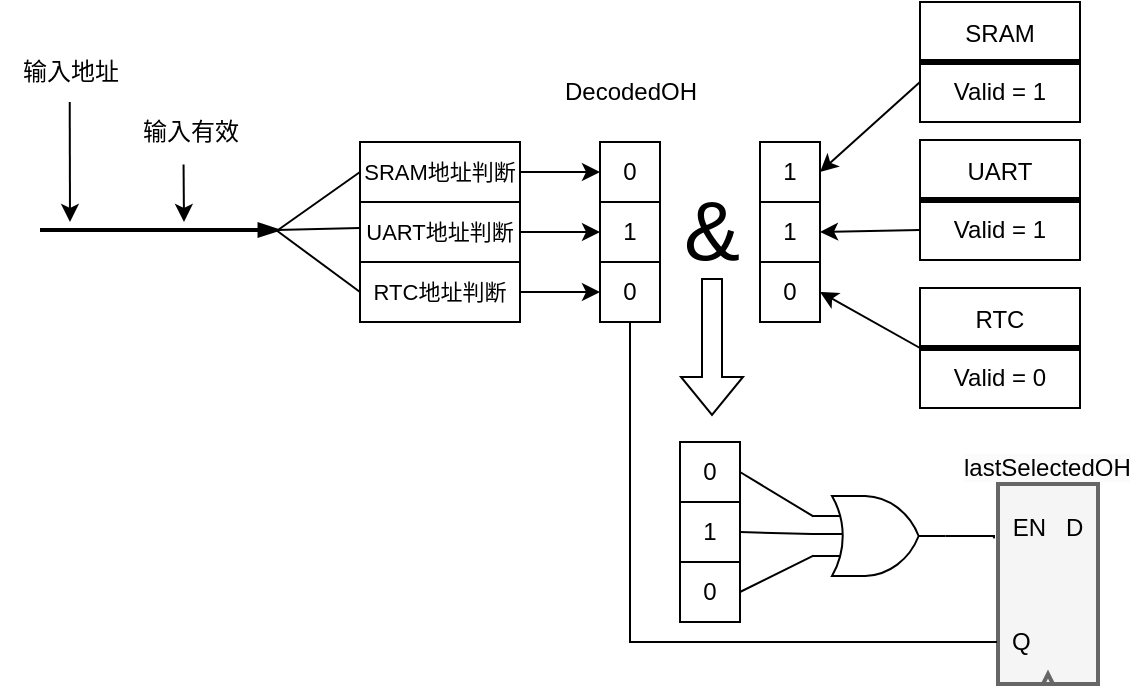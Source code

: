 <mxfile version="24.0.4" type="device">
  <diagram name="Page-1" id="TA9CVMHY5FWePMYo4afT">
    <mxGraphModel dx="988" dy="551" grid="1" gridSize="10" guides="1" tooltips="1" connect="1" arrows="1" fold="1" page="1" pageScale="1" pageWidth="1654" pageHeight="1169" math="0" shadow="0">
      <root>
        <mxCell id="0" />
        <mxCell id="1" parent="0" />
        <mxCell id="GhtTyKHGQYulBSa1IuLZ-1" value="" style="endArrow=blockThin;html=1;rounded=0;endFill=1;strokeWidth=2;" edge="1" parent="1">
          <mxGeometry width="50" height="50" relative="1" as="geometry">
            <mxPoint x="200" y="434" as="sourcePoint" />
            <mxPoint x="320" y="434" as="targetPoint" />
          </mxGeometry>
        </mxCell>
        <mxCell id="GhtTyKHGQYulBSa1IuLZ-2" value="输入地址" style="text;html=1;align=center;verticalAlign=middle;resizable=0;points=[];autosize=1;strokeColor=none;fillColor=none;" vertex="1" parent="1">
          <mxGeometry x="180" y="340" width="70" height="30" as="geometry" />
        </mxCell>
        <mxCell id="GhtTyKHGQYulBSa1IuLZ-3" value="输入有效" style="text;html=1;align=center;verticalAlign=middle;resizable=0;points=[];autosize=1;strokeColor=none;fillColor=none;" vertex="1" parent="1">
          <mxGeometry x="240" y="370" width="70" height="30" as="geometry" />
        </mxCell>
        <mxCell id="GhtTyKHGQYulBSa1IuLZ-4" value="" style="edgeStyle=none;orthogonalLoop=1;jettySize=auto;html=1;rounded=0;" edge="1" parent="1">
          <mxGeometry width="100" relative="1" as="geometry">
            <mxPoint x="214.86" y="370" as="sourcePoint" />
            <mxPoint x="215" y="430" as="targetPoint" />
            <Array as="points" />
          </mxGeometry>
        </mxCell>
        <mxCell id="GhtTyKHGQYulBSa1IuLZ-5" value="" style="edgeStyle=none;orthogonalLoop=1;jettySize=auto;html=1;rounded=0;exitX=0.454;exitY=1.041;exitDx=0;exitDy=0;exitPerimeter=0;" edge="1" parent="1" source="GhtTyKHGQYulBSa1IuLZ-3">
          <mxGeometry width="100" relative="1" as="geometry">
            <mxPoint x="200" y="410" as="sourcePoint" />
            <mxPoint x="272" y="430" as="targetPoint" />
            <Array as="points" />
          </mxGeometry>
        </mxCell>
        <mxCell id="GhtTyKHGQYulBSa1IuLZ-10" value="" style="group" vertex="1" connectable="0" parent="1">
          <mxGeometry x="480" y="390" width="30" height="90" as="geometry" />
        </mxCell>
        <mxCell id="GhtTyKHGQYulBSa1IuLZ-7" value="0" style="whiteSpace=wrap;html=1;" vertex="1" parent="GhtTyKHGQYulBSa1IuLZ-10">
          <mxGeometry width="30" height="30" as="geometry" />
        </mxCell>
        <mxCell id="GhtTyKHGQYulBSa1IuLZ-8" value="1" style="whiteSpace=wrap;html=1;" vertex="1" parent="GhtTyKHGQYulBSa1IuLZ-10">
          <mxGeometry y="30" width="30" height="30" as="geometry" />
        </mxCell>
        <mxCell id="GhtTyKHGQYulBSa1IuLZ-9" value="0" style="whiteSpace=wrap;html=1;" vertex="1" parent="GhtTyKHGQYulBSa1IuLZ-10">
          <mxGeometry y="60" width="30" height="30" as="geometry" />
        </mxCell>
        <mxCell id="GhtTyKHGQYulBSa1IuLZ-11" value="DecodedOH" style="text;html=1;align=center;verticalAlign=middle;resizable=0;points=[];autosize=1;strokeColor=none;fillColor=none;" vertex="1" parent="1">
          <mxGeometry x="450" y="350" width="90" height="30" as="geometry" />
        </mxCell>
        <mxCell id="GhtTyKHGQYulBSa1IuLZ-12" value="&lt;div&gt;SRAM&lt;/div&gt;&lt;div&gt;&lt;br&gt;&lt;/div&gt;&lt;div&gt;Valid = 1&lt;/div&gt;" style="rounded=0;whiteSpace=wrap;html=1;" vertex="1" parent="1">
          <mxGeometry x="640" y="320" width="80" height="60" as="geometry" />
        </mxCell>
        <mxCell id="GhtTyKHGQYulBSa1IuLZ-17" value="" style="endArrow=none;html=1;rounded=0;exitX=0;exitY=0.5;exitDx=0;exitDy=0;entryX=1;entryY=0.5;entryDx=0;entryDy=0;strokeWidth=3;" edge="1" parent="1" source="GhtTyKHGQYulBSa1IuLZ-12" target="GhtTyKHGQYulBSa1IuLZ-12">
          <mxGeometry width="50" height="50" relative="1" as="geometry">
            <mxPoint x="580" y="385" as="sourcePoint" />
            <mxPoint x="630" y="335" as="targetPoint" />
          </mxGeometry>
        </mxCell>
        <mxCell id="GhtTyKHGQYulBSa1IuLZ-21" value="&lt;div&gt;UART&lt;/div&gt;&lt;div&gt;&lt;br&gt;&lt;/div&gt;&lt;div&gt;Valid = 1&lt;/div&gt;" style="rounded=0;whiteSpace=wrap;html=1;" vertex="1" parent="1">
          <mxGeometry x="640" y="389" width="80" height="60" as="geometry" />
        </mxCell>
        <mxCell id="GhtTyKHGQYulBSa1IuLZ-22" value="" style="endArrow=none;html=1;rounded=0;exitX=0;exitY=0.5;exitDx=0;exitDy=0;entryX=1;entryY=0.5;entryDx=0;entryDy=0;strokeWidth=3;" edge="1" parent="1" source="GhtTyKHGQYulBSa1IuLZ-21" target="GhtTyKHGQYulBSa1IuLZ-21">
          <mxGeometry width="50" height="50" relative="1" as="geometry">
            <mxPoint x="580" y="459" as="sourcePoint" />
            <mxPoint x="630" y="409" as="targetPoint" />
          </mxGeometry>
        </mxCell>
        <mxCell id="GhtTyKHGQYulBSa1IuLZ-26" value="&lt;div&gt;RTC&lt;/div&gt;&lt;div&gt;&lt;br&gt;&lt;/div&gt;&lt;div&gt;Valid = 0&lt;/div&gt;" style="rounded=0;whiteSpace=wrap;html=1;" vertex="1" parent="1">
          <mxGeometry x="640" y="463" width="80" height="60" as="geometry" />
        </mxCell>
        <mxCell id="GhtTyKHGQYulBSa1IuLZ-27" value="" style="endArrow=none;html=1;rounded=0;exitX=0;exitY=0.5;exitDx=0;exitDy=0;entryX=1;entryY=0.5;entryDx=0;entryDy=0;strokeWidth=3;" edge="1" parent="1" source="GhtTyKHGQYulBSa1IuLZ-26" target="GhtTyKHGQYulBSa1IuLZ-26">
          <mxGeometry width="50" height="50" relative="1" as="geometry">
            <mxPoint x="580" y="533" as="sourcePoint" />
            <mxPoint x="630" y="483" as="targetPoint" />
          </mxGeometry>
        </mxCell>
        <mxCell id="GhtTyKHGQYulBSa1IuLZ-31" value="" style="group" vertex="1" connectable="0" parent="1">
          <mxGeometry x="560" y="390" width="30" height="90" as="geometry" />
        </mxCell>
        <mxCell id="GhtTyKHGQYulBSa1IuLZ-32" value="1" style="whiteSpace=wrap;html=1;" vertex="1" parent="GhtTyKHGQYulBSa1IuLZ-31">
          <mxGeometry width="30" height="30" as="geometry" />
        </mxCell>
        <mxCell id="GhtTyKHGQYulBSa1IuLZ-33" value="1" style="whiteSpace=wrap;html=1;" vertex="1" parent="GhtTyKHGQYulBSa1IuLZ-31">
          <mxGeometry y="30" width="30" height="30" as="geometry" />
        </mxCell>
        <mxCell id="GhtTyKHGQYulBSa1IuLZ-34" value="0" style="whiteSpace=wrap;html=1;" vertex="1" parent="GhtTyKHGQYulBSa1IuLZ-31">
          <mxGeometry y="60" width="30" height="30" as="geometry" />
        </mxCell>
        <mxCell id="GhtTyKHGQYulBSa1IuLZ-35" value="" style="edgeStyle=none;orthogonalLoop=1;jettySize=auto;html=1;rounded=0;entryX=1;entryY=0.5;entryDx=0;entryDy=0;exitX=0;exitY=0.5;exitDx=0;exitDy=0;" edge="1" parent="1" target="GhtTyKHGQYulBSa1IuLZ-32">
          <mxGeometry width="100" relative="1" as="geometry">
            <mxPoint x="640" y="360" as="sourcePoint" />
            <mxPoint x="670" y="370" as="targetPoint" />
            <Array as="points" />
          </mxGeometry>
        </mxCell>
        <mxCell id="GhtTyKHGQYulBSa1IuLZ-36" value="" style="edgeStyle=none;orthogonalLoop=1;jettySize=auto;html=1;rounded=0;exitX=0;exitY=0.5;exitDx=0;exitDy=0;entryX=1;entryY=0.5;entryDx=0;entryDy=0;" edge="1" parent="1" target="GhtTyKHGQYulBSa1IuLZ-33">
          <mxGeometry width="100" relative="1" as="geometry">
            <mxPoint x="640" y="434" as="sourcePoint" />
            <mxPoint x="670" y="440" as="targetPoint" />
            <Array as="points" />
          </mxGeometry>
        </mxCell>
        <mxCell id="GhtTyKHGQYulBSa1IuLZ-37" value="" style="edgeStyle=none;orthogonalLoop=1;jettySize=auto;html=1;rounded=0;entryX=1;entryY=0.5;entryDx=0;entryDy=0;exitX=0;exitY=0.5;exitDx=0;exitDy=0;" edge="1" parent="1" source="GhtTyKHGQYulBSa1IuLZ-26" target="GhtTyKHGQYulBSa1IuLZ-34">
          <mxGeometry width="100" relative="1" as="geometry">
            <mxPoint x="670" y="478" as="sourcePoint" />
            <mxPoint x="680" y="500" as="targetPoint" />
            <Array as="points" />
          </mxGeometry>
        </mxCell>
        <mxCell id="GhtTyKHGQYulBSa1IuLZ-38" value="&lt;font style=&quot;font-size: 42px;&quot;&gt;&amp;amp;&lt;/font&gt;" style="text;html=1;align=center;verticalAlign=middle;whiteSpace=wrap;rounded=0;" vertex="1" parent="1">
          <mxGeometry x="506" y="420" width="60" height="30" as="geometry" />
        </mxCell>
        <mxCell id="GhtTyKHGQYulBSa1IuLZ-39" value="" style="shape=flexArrow;endArrow=classic;html=1;rounded=0;exitX=0.5;exitY=1;exitDx=0;exitDy=0;" edge="1" parent="1">
          <mxGeometry width="50" height="50" relative="1" as="geometry">
            <mxPoint x="536" y="458" as="sourcePoint" />
            <mxPoint x="536" y="527" as="targetPoint" />
          </mxGeometry>
        </mxCell>
        <mxCell id="GhtTyKHGQYulBSa1IuLZ-40" value="" style="group" vertex="1" connectable="0" parent="1">
          <mxGeometry x="520" y="540" width="30" height="90" as="geometry" />
        </mxCell>
        <mxCell id="GhtTyKHGQYulBSa1IuLZ-41" value="0" style="whiteSpace=wrap;html=1;" vertex="1" parent="GhtTyKHGQYulBSa1IuLZ-40">
          <mxGeometry width="30" height="30" as="geometry" />
        </mxCell>
        <mxCell id="GhtTyKHGQYulBSa1IuLZ-42" value="1" style="whiteSpace=wrap;html=1;" vertex="1" parent="GhtTyKHGQYulBSa1IuLZ-40">
          <mxGeometry y="30" width="30" height="30" as="geometry" />
        </mxCell>
        <mxCell id="GhtTyKHGQYulBSa1IuLZ-43" value="0" style="whiteSpace=wrap;html=1;" vertex="1" parent="GhtTyKHGQYulBSa1IuLZ-40">
          <mxGeometry y="60" width="30" height="30" as="geometry" />
        </mxCell>
        <mxCell id="GhtTyKHGQYulBSa1IuLZ-46" value="" style="endArrow=none;html=1;rounded=0;" edge="1" parent="1">
          <mxGeometry width="50" height="50" relative="1" as="geometry">
            <mxPoint x="586" y="586" as="sourcePoint" />
            <mxPoint x="606" y="586" as="targetPoint" />
          </mxGeometry>
        </mxCell>
        <mxCell id="GhtTyKHGQYulBSa1IuLZ-45" value="" style="verticalLabelPosition=bottom;shadow=0;dashed=0;align=center;html=1;verticalAlign=top;shape=mxgraph.electrical.logic_gates.logic_gate;operation=or;aspect=fixed;" vertex="1" parent="1">
          <mxGeometry x="586" y="567" width="66.67" height="40" as="geometry" />
        </mxCell>
        <mxCell id="GhtTyKHGQYulBSa1IuLZ-47" style="rounded=0;orthogonalLoop=1;jettySize=auto;html=1;exitX=1;exitY=0.5;exitDx=0;exitDy=0;entryX=0.01;entryY=0.255;entryDx=0;entryDy=0;entryPerimeter=0;elbow=vertical;endArrow=none;endFill=0;" edge="1" parent="1" source="GhtTyKHGQYulBSa1IuLZ-41" target="GhtTyKHGQYulBSa1IuLZ-45">
          <mxGeometry relative="1" as="geometry" />
        </mxCell>
        <mxCell id="GhtTyKHGQYulBSa1IuLZ-48" style="rounded=0;orthogonalLoop=1;jettySize=auto;html=1;exitX=1;exitY=0.5;exitDx=0;exitDy=0;endArrow=none;endFill=0;" edge="1" parent="1" source="GhtTyKHGQYulBSa1IuLZ-42" target="GhtTyKHGQYulBSa1IuLZ-45">
          <mxGeometry relative="1" as="geometry" />
        </mxCell>
        <mxCell id="GhtTyKHGQYulBSa1IuLZ-49" style="rounded=0;orthogonalLoop=1;jettySize=auto;html=1;exitX=1;exitY=0.5;exitDx=0;exitDy=0;entryX=0.011;entryY=0.746;entryDx=0;entryDy=0;entryPerimeter=0;endArrow=none;endFill=0;" edge="1" parent="1" source="GhtTyKHGQYulBSa1IuLZ-43" target="GhtTyKHGQYulBSa1IuLZ-45">
          <mxGeometry relative="1" as="geometry" />
        </mxCell>
        <mxCell id="GhtTyKHGQYulBSa1IuLZ-50" value="&lt;div&gt;EN&amp;nbsp; &amp;nbsp;D&lt;/div&gt;&lt;div&gt;&lt;span style=&quot;background-color: initial;&quot;&gt;&lt;br&gt;&lt;/span&gt;&lt;/div&gt;&lt;div&gt;&lt;span style=&quot;background-color: initial;&quot;&gt;&lt;br&gt;&lt;/span&gt;&lt;/div&gt;&lt;div&gt;&lt;span style=&quot;background-color: initial;&quot;&gt;&lt;br&gt;&lt;/span&gt;&lt;/div&gt;&lt;div&gt;&lt;span style=&quot;background-color: initial;&quot;&gt;Q&amp;nbsp; &amp;nbsp; &amp;nbsp; &amp;nbsp;&amp;nbsp;&lt;/span&gt;&lt;/div&gt;" style="shape=stencil(tZVRb4MgEMc/ja8LQm3Xx8V134MiVlIFA67tvv1OwaxS6JINEx+8/3m/O+Fyl5HSNLTnGUaSdjwj7xnGrFUnwbbwBnJjtRwha1+tXTiTmp6zwWq1uPHKymbQ6syvohpcvJAN12IYveSQoTf4ZnxIyZSUQBBKmoXnzg8wKiTEopuFudxfznrJrd1Dho4PXLuSJ/Xjz1S8XQW7watgi9dVsLvNKth9Emq+Sh/41ER94GMT9YGPTdQHPjZRH/jYNH0Af73kBqkoQCUlKLERRMojZeeTVp+yCtaix9EX6/HguPSmaaCYSEpS1krzJ7XUom3t1I2dXOJqZ2xPxxn/4Jjdnbrwn6wYe1f1jD0jWiHvEbv/I5aAffFrPKxEEz1Y0COHANs1eCVTzMOFTqpdx5PwDQ==);whiteSpace=wrap;html=1;fillColor=#f5f5f5;strokeColor=#666666;gradientColor=none;rotation=0;shadow=0;strokeWidth=2;align=center;verticalAlign=middle;fontFamily=Helvetica;fontSize=12;fontColor=default;textShadow=0;" vertex="1" parent="1">
          <mxGeometry x="679" y="561" width="50" height="100" as="geometry" />
        </mxCell>
        <mxCell id="GhtTyKHGQYulBSa1IuLZ-52" style="edgeStyle=orthogonalEdgeStyle;rounded=0;orthogonalLoop=1;jettySize=auto;html=1;exitX=1;exitY=0.5;exitDx=0;exitDy=0;exitPerimeter=0;entryX=-0.041;entryY=0.272;entryDx=0;entryDy=0;entryPerimeter=0;endArrow=none;endFill=0;" edge="1" parent="1" source="GhtTyKHGQYulBSa1IuLZ-45" target="GhtTyKHGQYulBSa1IuLZ-50">
          <mxGeometry relative="1" as="geometry" />
        </mxCell>
        <mxCell id="GhtTyKHGQYulBSa1IuLZ-53" style="edgeStyle=orthogonalEdgeStyle;rounded=0;orthogonalLoop=1;jettySize=auto;html=1;exitX=0.5;exitY=1;exitDx=0;exitDy=0;entryX=-0.01;entryY=0.798;entryDx=0;entryDy=0;entryPerimeter=0;endArrow=none;endFill=0;" edge="1" parent="1" source="GhtTyKHGQYulBSa1IuLZ-9" target="GhtTyKHGQYulBSa1IuLZ-50">
          <mxGeometry relative="1" as="geometry">
            <Array as="points">
              <mxPoint x="495" y="640" />
              <mxPoint x="679" y="640" />
            </Array>
          </mxGeometry>
        </mxCell>
        <mxCell id="GhtTyKHGQYulBSa1IuLZ-58" value="" style="group" vertex="1" connectable="0" parent="1">
          <mxGeometry x="360" y="390" width="80" height="90" as="geometry" />
        </mxCell>
        <mxCell id="GhtTyKHGQYulBSa1IuLZ-59" value="&lt;font style=&quot;font-size: 11px;&quot;&gt;SRAM地址判断&lt;/font&gt;" style="whiteSpace=wrap;html=1;" vertex="1" parent="GhtTyKHGQYulBSa1IuLZ-58">
          <mxGeometry width="80" height="30" as="geometry" />
        </mxCell>
        <mxCell id="GhtTyKHGQYulBSa1IuLZ-60" value="&lt;font style=&quot;font-size: 11px;&quot;&gt;UART地址判断&lt;/font&gt;" style="whiteSpace=wrap;html=1;" vertex="1" parent="GhtTyKHGQYulBSa1IuLZ-58">
          <mxGeometry y="30" width="80" height="30" as="geometry" />
        </mxCell>
        <mxCell id="GhtTyKHGQYulBSa1IuLZ-61" value="&lt;font style=&quot;font-size: 11px;&quot;&gt;RTC地址判断&lt;/font&gt;" style="whiteSpace=wrap;html=1;" vertex="1" parent="GhtTyKHGQYulBSa1IuLZ-58">
          <mxGeometry y="60" width="80" height="30" as="geometry" />
        </mxCell>
        <mxCell id="GhtTyKHGQYulBSa1IuLZ-62" value="" style="endArrow=none;html=1;rounded=0;entryX=0;entryY=0.5;entryDx=0;entryDy=0;" edge="1" parent="1" target="GhtTyKHGQYulBSa1IuLZ-59">
          <mxGeometry width="50" height="50" relative="1" as="geometry">
            <mxPoint x="319" y="434" as="sourcePoint" />
            <mxPoint x="440" y="410" as="targetPoint" />
          </mxGeometry>
        </mxCell>
        <mxCell id="GhtTyKHGQYulBSa1IuLZ-64" value="" style="endArrow=none;html=1;rounded=0;entryX=0;entryY=0.5;entryDx=0;entryDy=0;" edge="1" parent="1" target="GhtTyKHGQYulBSa1IuLZ-61">
          <mxGeometry width="50" height="50" relative="1" as="geometry">
            <mxPoint x="318" y="434" as="sourcePoint" />
            <mxPoint x="380" y="425" as="targetPoint" />
          </mxGeometry>
        </mxCell>
        <mxCell id="GhtTyKHGQYulBSa1IuLZ-65" value="" style="endArrow=none;html=1;rounded=0;" edge="1" parent="1">
          <mxGeometry width="50" height="50" relative="1" as="geometry">
            <mxPoint x="318" y="434" as="sourcePoint" />
            <mxPoint x="360" y="433" as="targetPoint" />
          </mxGeometry>
        </mxCell>
        <mxCell id="GhtTyKHGQYulBSa1IuLZ-67" style="edgeStyle=orthogonalEdgeStyle;rounded=0;orthogonalLoop=1;jettySize=auto;html=1;exitX=1;exitY=0.5;exitDx=0;exitDy=0;entryX=0;entryY=0.5;entryDx=0;entryDy=0;" edge="1" parent="1" source="GhtTyKHGQYulBSa1IuLZ-59" target="GhtTyKHGQYulBSa1IuLZ-7">
          <mxGeometry relative="1" as="geometry" />
        </mxCell>
        <mxCell id="GhtTyKHGQYulBSa1IuLZ-68" style="edgeStyle=orthogonalEdgeStyle;rounded=0;orthogonalLoop=1;jettySize=auto;html=1;exitX=1;exitY=0.5;exitDx=0;exitDy=0;entryX=0;entryY=0.5;entryDx=0;entryDy=0;" edge="1" parent="1" source="GhtTyKHGQYulBSa1IuLZ-60" target="GhtTyKHGQYulBSa1IuLZ-8">
          <mxGeometry relative="1" as="geometry" />
        </mxCell>
        <mxCell id="GhtTyKHGQYulBSa1IuLZ-70" style="edgeStyle=orthogonalEdgeStyle;rounded=0;orthogonalLoop=1;jettySize=auto;html=1;exitX=1;exitY=0.5;exitDx=0;exitDy=0;entryX=0;entryY=0.5;entryDx=0;entryDy=0;" edge="1" parent="1" source="GhtTyKHGQYulBSa1IuLZ-61" target="GhtTyKHGQYulBSa1IuLZ-9">
          <mxGeometry relative="1" as="geometry" />
        </mxCell>
        <mxCell id="GhtTyKHGQYulBSa1IuLZ-71" value="&lt;span style=&quot;color: rgb(0, 0, 0); font-family: Helvetica; font-size: 12px; font-style: normal; font-variant-ligatures: normal; font-variant-caps: normal; font-weight: 400; letter-spacing: normal; orphans: 2; text-align: center; text-indent: 0px; text-transform: none; widows: 2; word-spacing: 0px; -webkit-text-stroke-width: 0px; white-space: normal; background-color: rgb(251, 251, 251); text-decoration-thickness: initial; text-decoration-style: initial; text-decoration-color: initial; display: inline !important; float: none;&quot;&gt;lastSelectedOH&lt;/span&gt;" style="text;whiteSpace=wrap;html=1;" vertex="1" parent="1">
          <mxGeometry x="660" y="539" width="90" height="40" as="geometry" />
        </mxCell>
      </root>
    </mxGraphModel>
  </diagram>
</mxfile>
